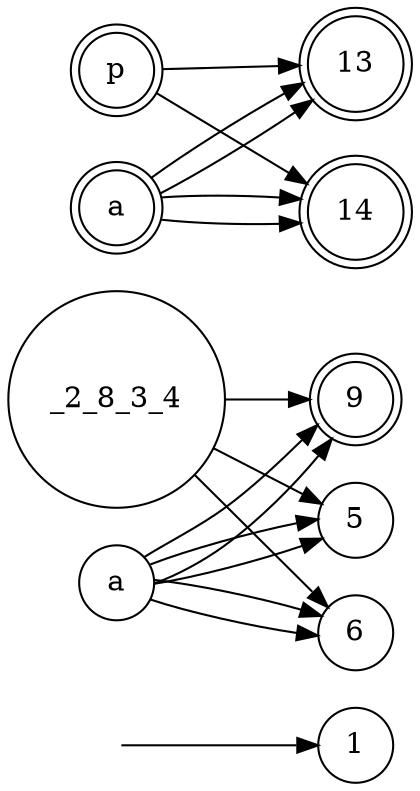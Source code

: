 digraph FA {
	rankdir=LR;
	node [shape = point, color = white, fontcolor = white]; start;
	node [shape = doublecircle, color = black, fontcolor = black]; 9_10_16_11_12;
	node [shape = doublecircle, color = black, fontcolor = black]; 13_15_10_16_11_12;
	node [shape = doublecircle, color = black, fontcolor = black]; 14_15_10_16_11_12;
	node [shape = circle, color = black, fontcolor = black]; 1_2_8_3_4;        
	node [shape = circle, color = black, fontcolor = black]; 5_7_8_2_3_4;
	node [shape = circle, color = black, fontcolor = black]; 6_7_8_2_3_4;
	start -> 1_2_8_3_4;
	1_2_8_3_4         -> 5_7_8_2_3_4 [label="1"];
	1_2_8_3_4         -> 6_7_8_2_3_4 [label="a"];
	1_2_8_3_4         -> 9_10_16_11_12 [label="p"];
	5_7_8_2_3_4       -> 5_7_8_2_3_4 [label="1"];
	5_7_8_2_3_4       -> 6_7_8_2_3_4 [label="a"];
	5_7_8_2_3_4       -> 9_10_16_11_12 [label="p"];
	6_7_8_2_3_4       -> 5_7_8_2_3_4 [label="1"];
	6_7_8_2_3_4       -> 6_7_8_2_3_4 [label="a"];
	6_7_8_2_3_4       -> 9_10_16_11_12 [label="p"];
	9_10_16_11_12     -> 13_15_10_16_11_12 [label="1"];
	9_10_16_11_12     -> 14_15_10_16_11_12 [label="a"];
	13_15_10_16_11_12 -> 13_15_10_16_11_12 [label="1"];
	13_15_10_16_11_12 -> 14_15_10_16_11_12 [label="a"];
	14_15_10_16_11_12 -> 13_15_10_16_11_12 [label="1"];
	14_15_10_16_11_12 -> 14_15_10_16_11_12 [label="a"];
}